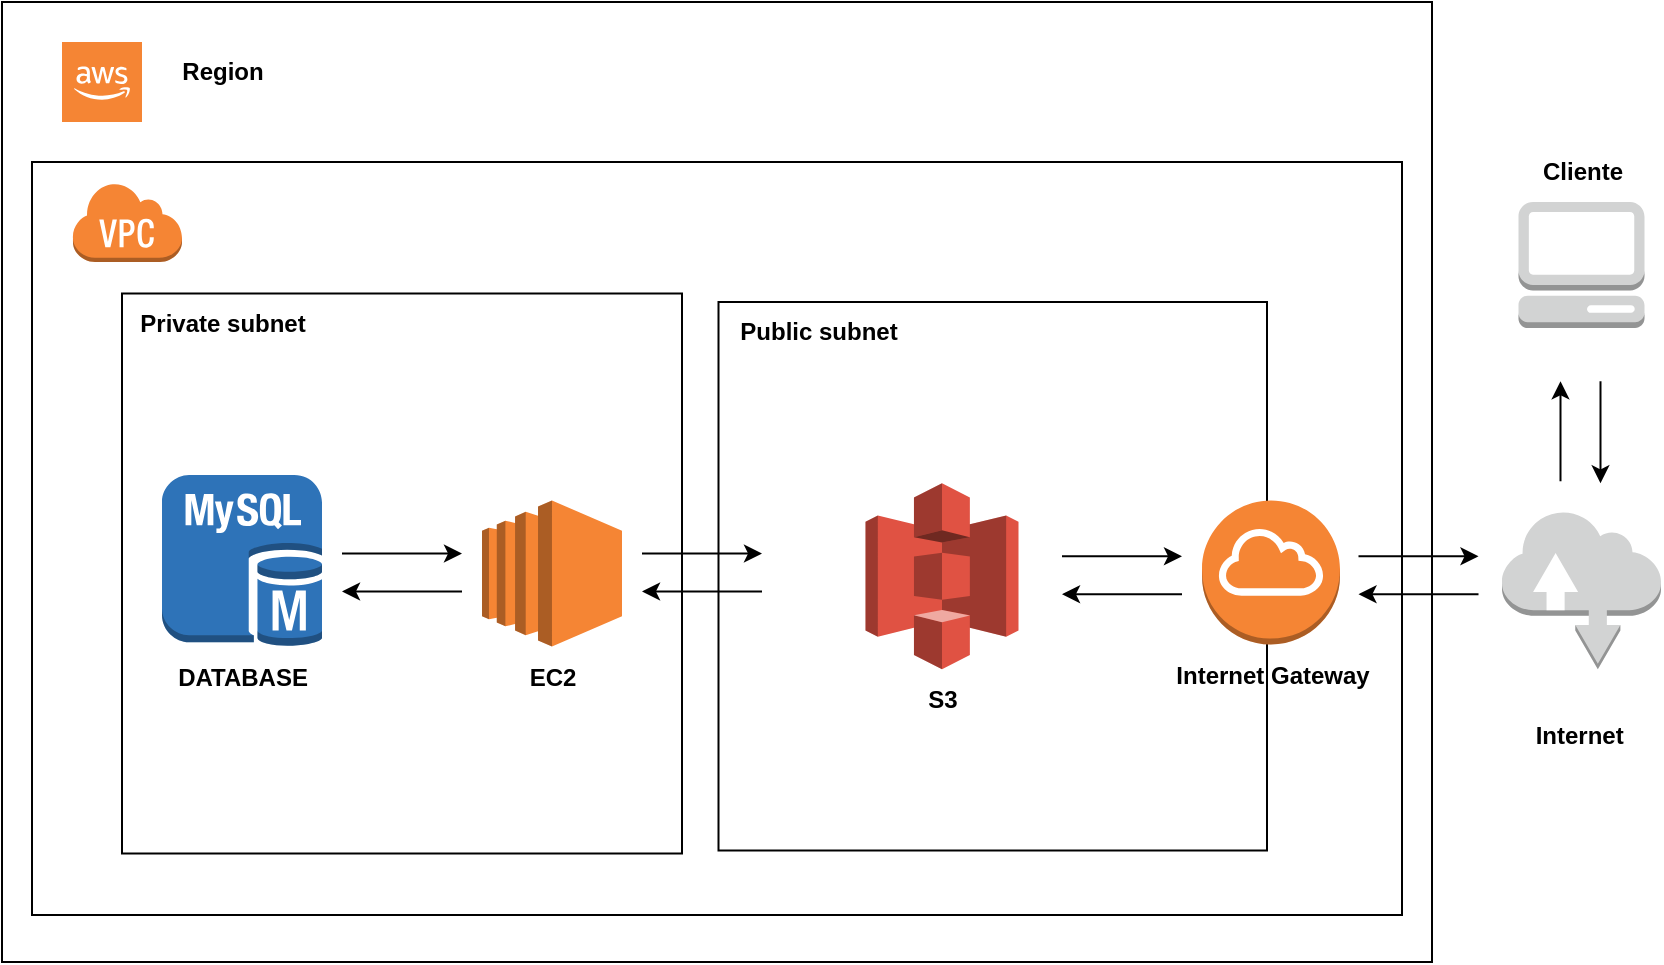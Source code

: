 <mxfile version="21.2.8" type="device">
  <diagram name="Page-1" id="R0evHIVftFPndklodNWn">
    <mxGraphModel dx="1416" dy="788" grid="1" gridSize="10" guides="1" tooltips="1" connect="1" arrows="1" fold="1" page="1" pageScale="1" pageWidth="850" pageHeight="1100" math="0" shadow="0">
      <root>
        <mxCell id="0" />
        <mxCell id="1" parent="0" />
        <mxCell id="iokHczVf4ODo_NCteRrR-29" value="" style="rounded=0;whiteSpace=wrap;html=1;" vertex="1" parent="1">
          <mxGeometry x="10" y="70" width="715" height="480" as="geometry" />
        </mxCell>
        <mxCell id="iokHczVf4ODo_NCteRrR-28" value="" style="rounded=0;whiteSpace=wrap;html=1;" vertex="1" parent="1">
          <mxGeometry x="25" y="150" width="685" height="376.5" as="geometry" />
        </mxCell>
        <mxCell id="iokHczVf4ODo_NCteRrR-26" value="" style="whiteSpace=wrap;html=1;aspect=fixed;" vertex="1" parent="1">
          <mxGeometry x="368.25" y="220" width="274.25" height="274.25" as="geometry" />
        </mxCell>
        <mxCell id="iokHczVf4ODo_NCteRrR-25" value="" style="whiteSpace=wrap;html=1;aspect=fixed;" vertex="1" parent="1">
          <mxGeometry x="70" y="215.75" width="280" height="280" as="geometry" />
        </mxCell>
        <mxCell id="VcOmVerZI97Z5VlrNYac-29" value="&lt;b&gt;Private subnet&lt;/b&gt;" style="text;html=1;align=center;verticalAlign=middle;resizable=0;points=[];autosize=1;strokeColor=none;fillColor=none;" parent="1" vertex="1">
          <mxGeometry x="65" y="215.75" width="110" height="30" as="geometry" />
        </mxCell>
        <mxCell id="VcOmVerZI97Z5VlrNYac-12" value="" style="outlineConnect=0;dashed=0;verticalLabelPosition=bottom;verticalAlign=top;align=center;html=1;shape=mxgraph.aws3.s3;fillColor=#E05243;gradientColor=none;" parent="1" vertex="1">
          <mxGeometry x="441.75" y="310.63" width="76.5" height="93" as="geometry" />
        </mxCell>
        <mxCell id="VcOmVerZI97Z5VlrNYac-22" value="&lt;b&gt;S3&lt;/b&gt;" style="text;html=1;align=center;verticalAlign=middle;resizable=0;points=[];autosize=1;strokeColor=none;fillColor=none;" parent="1" vertex="1">
          <mxGeometry x="460" y="403.63" width="40" height="30" as="geometry" />
        </mxCell>
        <mxCell id="VcOmVerZI97Z5VlrNYac-28" value="&lt;b&gt;Public subnet&lt;/b&gt;" style="text;html=1;align=center;verticalAlign=middle;resizable=0;points=[];autosize=1;strokeColor=none;fillColor=none;" parent="1" vertex="1">
          <mxGeometry x="368.25" y="220" width="100" height="30" as="geometry" />
        </mxCell>
        <mxCell id="VcOmVerZI97Z5VlrNYac-5" value="" style="outlineConnect=0;dashed=0;verticalLabelPosition=bottom;verticalAlign=top;align=center;html=1;shape=mxgraph.aws3.cloud_2;fillColor=#F58534;gradientColor=none;" parent="1" vertex="1">
          <mxGeometry x="40" y="90" width="40" height="40" as="geometry" />
        </mxCell>
        <mxCell id="VcOmVerZI97Z5VlrNYac-1" value="" style="outlineConnect=0;dashed=0;verticalLabelPosition=bottom;verticalAlign=top;align=center;html=1;shape=mxgraph.aws3.ec2;fillColor=#F58534;gradientColor=none;" parent="1" vertex="1">
          <mxGeometry x="250" y="319.24" width="70" height="73" as="geometry" />
        </mxCell>
        <mxCell id="VcOmVerZI97Z5VlrNYac-21" value="&lt;b&gt;EC2&lt;/b&gt;" style="text;html=1;align=center;verticalAlign=middle;resizable=0;points=[];autosize=1;strokeColor=none;fillColor=none;" parent="1" vertex="1">
          <mxGeometry x="260" y="393" width="50" height="30" as="geometry" />
        </mxCell>
        <mxCell id="VcOmVerZI97Z5VlrNYac-3" value="" style="outlineConnect=0;dashed=0;verticalLabelPosition=bottom;verticalAlign=top;align=center;html=1;shape=mxgraph.aws3.mysql_db_instance;fillColor=#2E73B8;gradientColor=none;" parent="1" vertex="1">
          <mxGeometry x="90" y="306.49" width="80" height="85.75" as="geometry" />
        </mxCell>
        <mxCell id="VcOmVerZI97Z5VlrNYac-23" value="&lt;b&gt;DATABASE&lt;/b&gt;" style="text;html=1;align=center;verticalAlign=middle;resizable=0;points=[];autosize=1;strokeColor=none;fillColor=none;" parent="1" vertex="1">
          <mxGeometry x="85" y="393" width="90" height="30" as="geometry" />
        </mxCell>
        <mxCell id="iokHczVf4ODo_NCteRrR-19" value="" style="endArrow=classic;html=1;rounded=0;" edge="1" parent="1">
          <mxGeometry width="50" height="50" relative="1" as="geometry">
            <mxPoint x="180" y="345.75" as="sourcePoint" />
            <mxPoint x="240" y="345.75" as="targetPoint" />
          </mxGeometry>
        </mxCell>
        <mxCell id="iokHczVf4ODo_NCteRrR-20" value="" style="endArrow=classic;html=1;rounded=0;" edge="1" parent="1">
          <mxGeometry width="50" height="50" relative="1" as="geometry">
            <mxPoint x="240" y="364.75" as="sourcePoint" />
            <mxPoint x="180" y="364.75" as="targetPoint" />
          </mxGeometry>
        </mxCell>
        <mxCell id="iokHczVf4ODo_NCteRrR-21" value="" style="endArrow=classic;html=1;rounded=0;" edge="1" parent="1">
          <mxGeometry width="50" height="50" relative="1" as="geometry">
            <mxPoint x="330" y="345.75" as="sourcePoint" />
            <mxPoint x="390" y="345.75" as="targetPoint" />
          </mxGeometry>
        </mxCell>
        <mxCell id="iokHczVf4ODo_NCteRrR-22" value="" style="endArrow=classic;html=1;rounded=0;" edge="1" parent="1">
          <mxGeometry width="50" height="50" relative="1" as="geometry">
            <mxPoint x="390" y="364.75" as="sourcePoint" />
            <mxPoint x="330" y="364.75" as="targetPoint" />
          </mxGeometry>
        </mxCell>
        <mxCell id="iokHczVf4ODo_NCteRrR-30" value="" style="outlineConnect=0;dashed=0;verticalLabelPosition=bottom;verticalAlign=top;align=center;html=1;shape=mxgraph.aws3.virtual_private_cloud;fillColor=#F58534;gradientColor=none;" vertex="1" parent="1">
          <mxGeometry x="45" y="160" width="55" height="40" as="geometry" />
        </mxCell>
        <mxCell id="iokHczVf4ODo_NCteRrR-32" value="&lt;b&gt;Region&lt;/b&gt;" style="text;html=1;align=center;verticalAlign=middle;resizable=0;points=[];autosize=1;strokeColor=none;fillColor=none;" vertex="1" parent="1">
          <mxGeometry x="90" y="90" width="60" height="30" as="geometry" />
        </mxCell>
        <mxCell id="iokHczVf4ODo_NCteRrR-34" value="" style="outlineConnect=0;dashed=0;verticalLabelPosition=bottom;verticalAlign=top;align=center;html=1;shape=mxgraph.aws3.internet_gateway;fillColor=#F58534;gradientColor=none;" vertex="1" parent="1">
          <mxGeometry x="610" y="319.24" width="69" height="72" as="geometry" />
        </mxCell>
        <mxCell id="iokHczVf4ODo_NCteRrR-35" value="" style="endArrow=classic;html=1;rounded=0;" edge="1" parent="1">
          <mxGeometry width="50" height="50" relative="1" as="geometry">
            <mxPoint x="540" y="347.13" as="sourcePoint" />
            <mxPoint x="600" y="347.13" as="targetPoint" />
          </mxGeometry>
        </mxCell>
        <mxCell id="iokHczVf4ODo_NCteRrR-36" value="" style="endArrow=classic;html=1;rounded=0;" edge="1" parent="1">
          <mxGeometry width="50" height="50" relative="1" as="geometry">
            <mxPoint x="600" y="366.13" as="sourcePoint" />
            <mxPoint x="540" y="366.13" as="targetPoint" />
          </mxGeometry>
        </mxCell>
        <mxCell id="iokHczVf4ODo_NCteRrR-37" value="&lt;b&gt;Internet Gateway&lt;/b&gt;" style="text;html=1;align=center;verticalAlign=middle;resizable=0;points=[];autosize=1;strokeColor=none;fillColor=none;" vertex="1" parent="1">
          <mxGeometry x="584.5" y="392.24" width="120" height="30" as="geometry" />
        </mxCell>
        <mxCell id="iokHczVf4ODo_NCteRrR-38" value="" style="outlineConnect=0;dashed=0;verticalLabelPosition=bottom;verticalAlign=top;align=center;html=1;shape=mxgraph.aws3.internet;fillColor=#D2D3D3;gradientColor=none;" vertex="1" parent="1">
          <mxGeometry x="760" y="324.13" width="79.5" height="79.5" as="geometry" />
        </mxCell>
        <mxCell id="iokHczVf4ODo_NCteRrR-39" value="" style="outlineConnect=0;dashed=0;verticalLabelPosition=bottom;verticalAlign=top;align=center;html=1;shape=mxgraph.aws3.management_console;fillColor=#D2D3D3;gradientColor=none;" vertex="1" parent="1">
          <mxGeometry x="768.25" y="170" width="63" height="63" as="geometry" />
        </mxCell>
        <mxCell id="iokHczVf4ODo_NCteRrR-40" value="" style="endArrow=classic;html=1;rounded=0;" edge="1" parent="1">
          <mxGeometry width="50" height="50" relative="1" as="geometry">
            <mxPoint x="688.25" y="347.13" as="sourcePoint" />
            <mxPoint x="748.25" y="347.13" as="targetPoint" />
          </mxGeometry>
        </mxCell>
        <mxCell id="iokHczVf4ODo_NCteRrR-41" value="" style="endArrow=classic;html=1;rounded=0;" edge="1" parent="1">
          <mxGeometry width="50" height="50" relative="1" as="geometry">
            <mxPoint x="748.25" y="366.13" as="sourcePoint" />
            <mxPoint x="688.25" y="366.13" as="targetPoint" />
          </mxGeometry>
        </mxCell>
        <mxCell id="iokHczVf4ODo_NCteRrR-47" value="" style="endArrow=classic;html=1;rounded=0;" edge="1" parent="1">
          <mxGeometry width="50" height="50" relative="1" as="geometry">
            <mxPoint x="789.25" y="309.63" as="sourcePoint" />
            <mxPoint x="789.25" y="259.63" as="targetPoint" />
          </mxGeometry>
        </mxCell>
        <mxCell id="iokHczVf4ODo_NCteRrR-48" value="" style="endArrow=classic;html=1;rounded=0;" edge="1" parent="1">
          <mxGeometry width="50" height="50" relative="1" as="geometry">
            <mxPoint x="809.25" y="259.63" as="sourcePoint" />
            <mxPoint x="809.25" y="310.63" as="targetPoint" />
          </mxGeometry>
        </mxCell>
        <mxCell id="iokHczVf4ODo_NCteRrR-49" value="&lt;b&gt;Internet&amp;nbsp;&lt;/b&gt;" style="text;html=1;align=center;verticalAlign=middle;resizable=0;points=[];autosize=1;strokeColor=none;fillColor=none;" vertex="1" parent="1">
          <mxGeometry x="764.75" y="422.24" width="70" height="30" as="geometry" />
        </mxCell>
        <mxCell id="iokHczVf4ODo_NCteRrR-50" value="&lt;b&gt;Cliente&lt;/b&gt;" style="text;html=1;align=center;verticalAlign=middle;resizable=0;points=[];autosize=1;strokeColor=none;fillColor=none;" vertex="1" parent="1">
          <mxGeometry x="769.75" y="140" width="60" height="30" as="geometry" />
        </mxCell>
      </root>
    </mxGraphModel>
  </diagram>
</mxfile>
